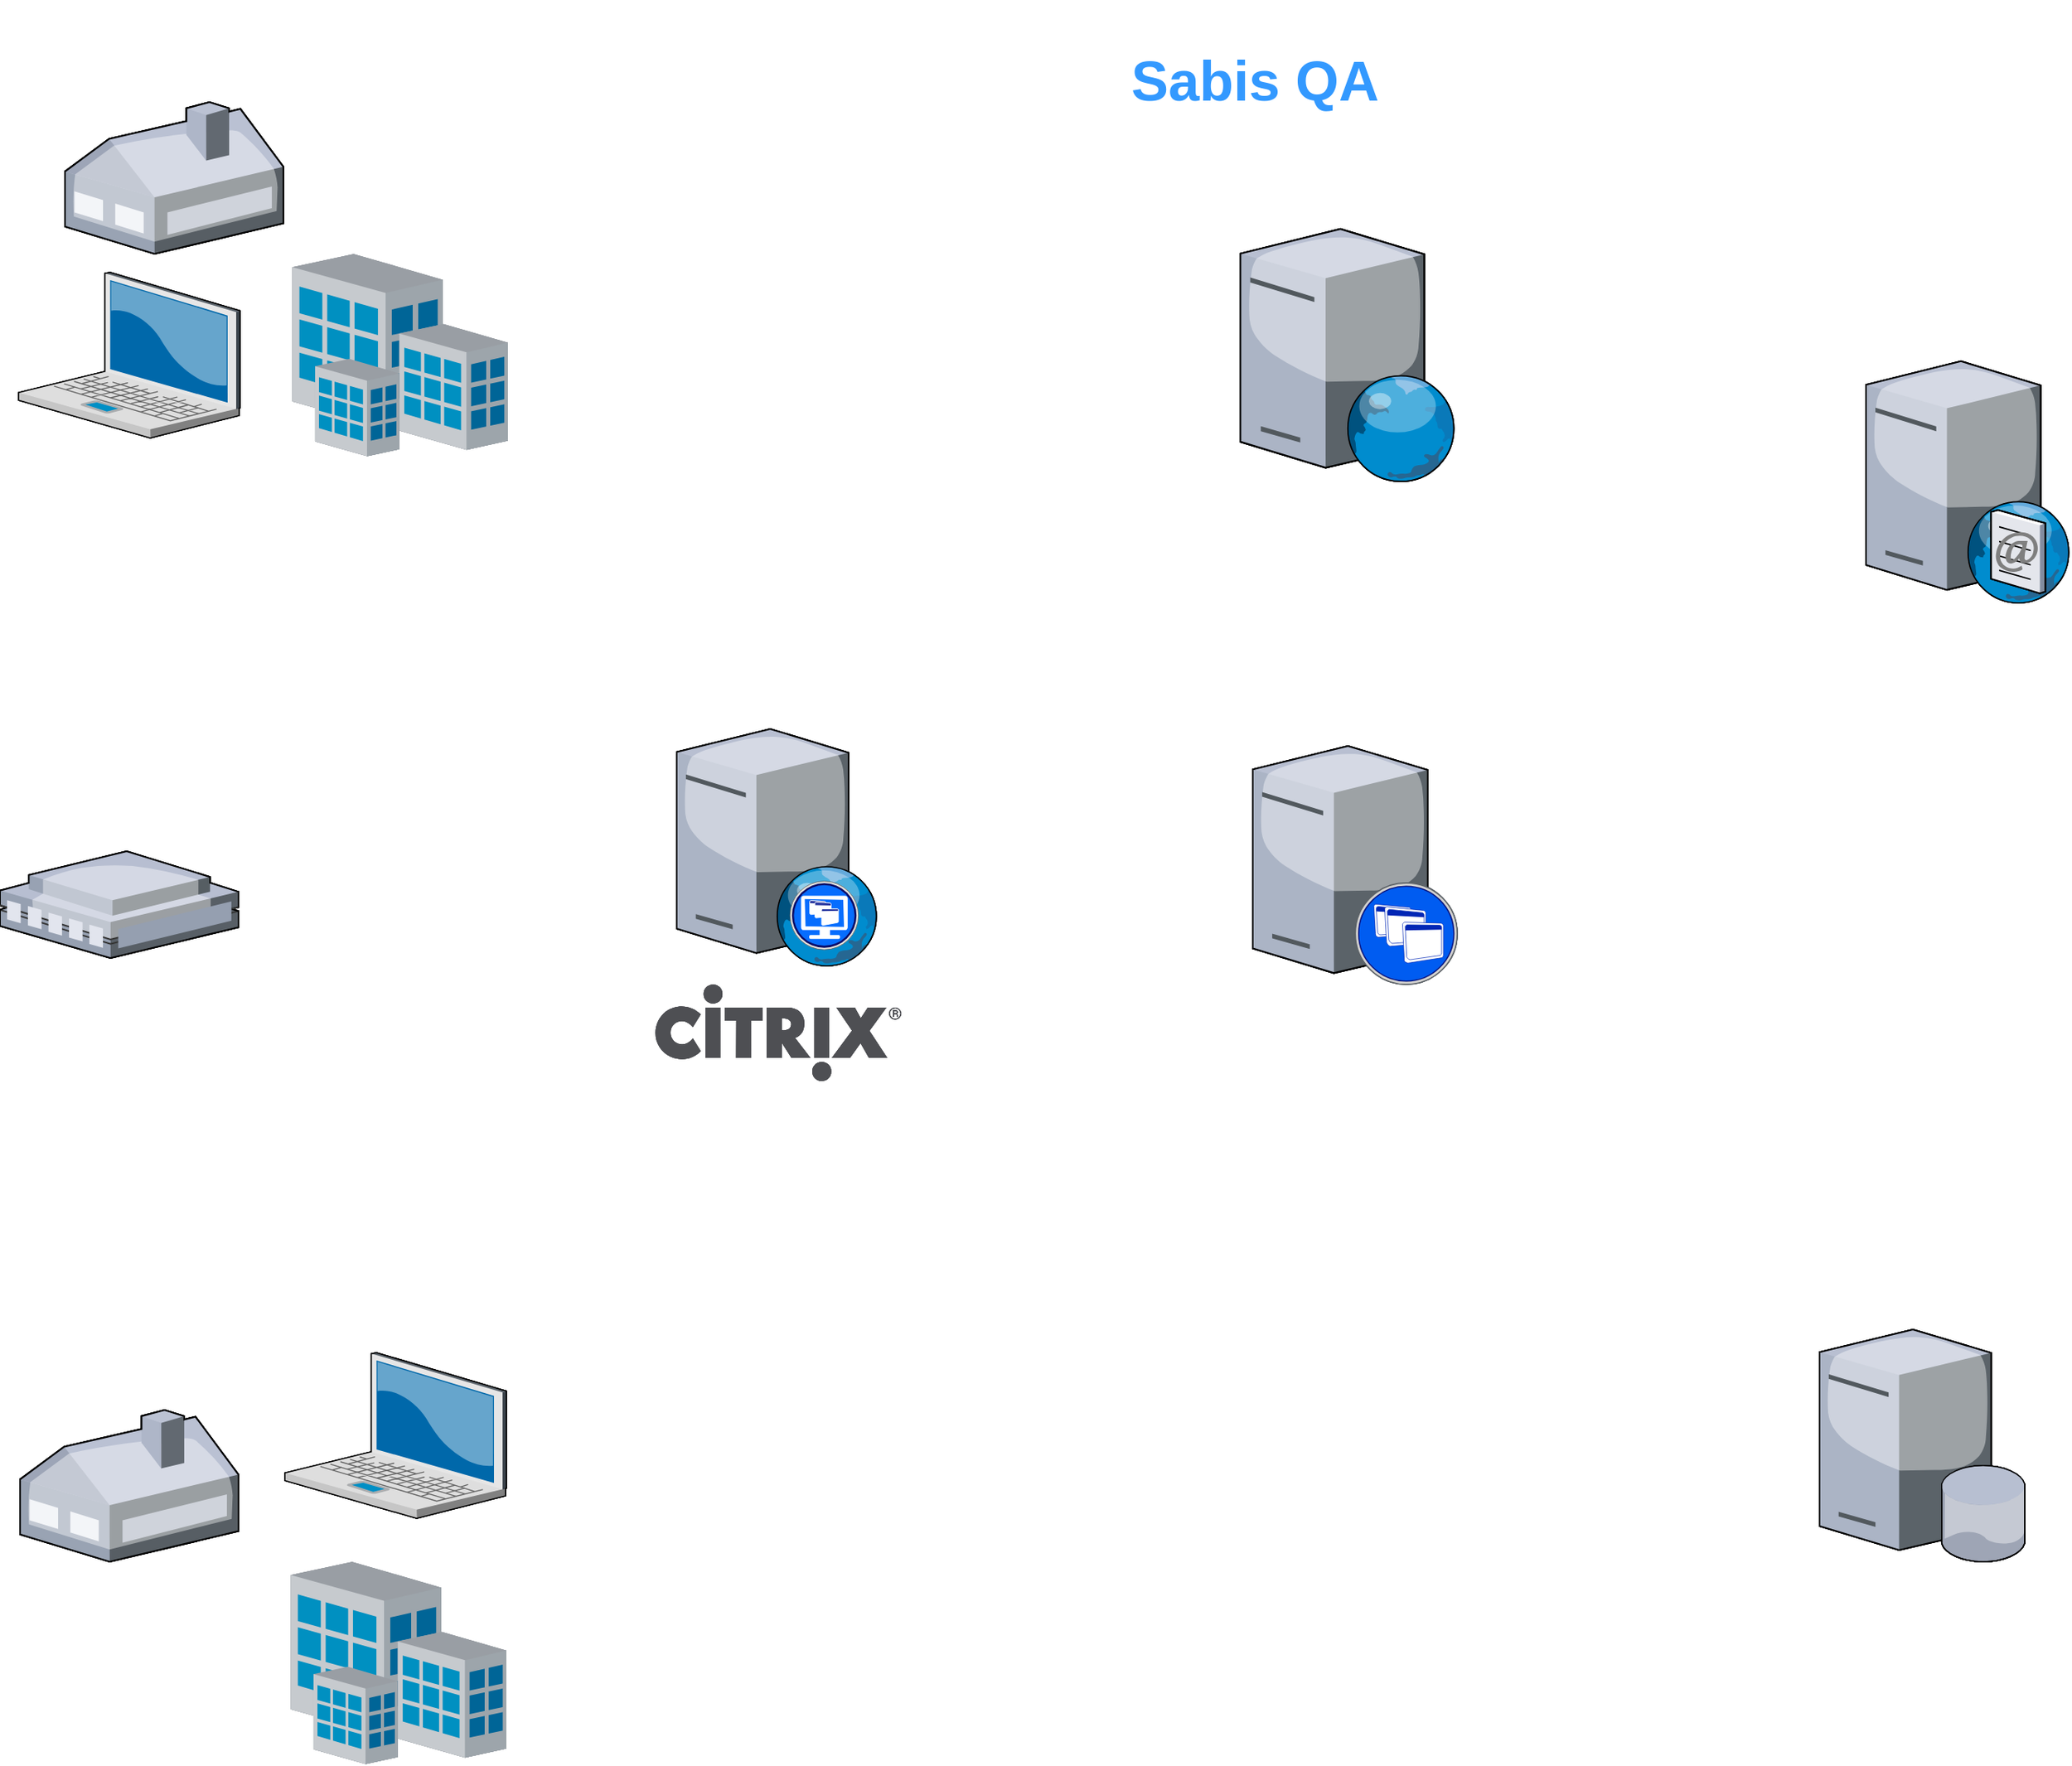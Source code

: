 <mxfile version="11.2.8" type="github" pages="1"><diagram name="Page-1" id="e3a06f82-3646-2815-327d-82caf3d4e204"><mxGraphModel dx="4063" dy="2409" grid="1" gridSize="10" guides="1" tooltips="1" connect="1" arrows="1" fold="1" page="1" pageScale="1.5" pageWidth="1169" pageHeight="826" background="none" math="0" shadow="0"><root><mxCell id="0" style=";html=1;"/><mxCell id="1" style=";html=1;locked=1;" parent="0"/><mxCell id="gjfFA7UyKj4ZtLCHepJM-106" value="&lt;h2&gt;Sabis QA&lt;/h2&gt;" style="text;strokeColor=none;fillColor=none;html=1;fontSize=24;fontStyle=1;verticalAlign=middle;align=center;fontColor=#3399FF;" vertex="1" parent="1"><mxGeometry x="745" y="30" width="260" height="40" as="geometry"/></mxCell><mxCell id="gjfFA7UyKj4ZtLCHepJM-19" value="Grafik" style=";html=1;" parent="0"/><mxCell id="gjfFA7UyKj4ZtLCHepJM-55" value="" style="verticalLabelPosition=bottom;aspect=fixed;html=1;verticalAlign=top;strokeColor=none;shape=mxgraph.citrix.xenapp_server;fillColor=#66B2FF;gradientColor=#0066CC;fontSize=14;" vertex="1" parent="gjfFA7UyKj4ZtLCHepJM-19"><mxGeometry x="874" y="480" width="132" height="154" as="geometry"/></mxCell><mxCell id="gjfFA7UyKj4ZtLCHepJM-57" value="" style="verticalLabelPosition=bottom;aspect=fixed;html=1;verticalAlign=top;strokeColor=none;align=center;outlineConnect=0;shape=mxgraph.citrix.database_server;fontColor=#3399FF;" vertex="1" parent="gjfFA7UyKj4ZtLCHepJM-19"><mxGeometry x="1240" y="857" width="133" height="150" as="geometry"/></mxCell><mxCell id="gjfFA7UyKj4ZtLCHepJM-58" value="" style="verticalLabelPosition=bottom;aspect=fixed;html=1;verticalAlign=top;strokeColor=none;align=center;outlineConnect=0;shape=mxgraph.citrix.smtp_server;fontColor=#3399FF;" vertex="1" parent="gjfFA7UyKj4ZtLCHepJM-19"><mxGeometry x="1270" y="227.5" width="132" height="160" as="geometry"/></mxCell><mxCell id="gjfFA7UyKj4ZtLCHepJM-59" value="" style="verticalLabelPosition=bottom;aspect=fixed;html=1;verticalAlign=top;strokeColor=none;align=center;outlineConnect=0;shape=mxgraph.citrix.web_server;fontColor=#3399FF;" vertex="1" parent="gjfFA7UyKj4ZtLCHepJM-19"><mxGeometry x="866" y="146" width="139" height="163" as="geometry"/></mxCell><mxCell id="gjfFA7UyKj4ZtLCHepJM-60" value="" style="group" vertex="1" connectable="0" parent="gjfFA7UyKj4ZtLCHepJM-19"><mxGeometry x="487" y="469" width="160" height="227.5" as="geometry"/></mxCell><mxCell id="gjfFA7UyKj4ZtLCHepJM-61" value="" style="verticalLabelPosition=bottom;aspect=fixed;html=1;verticalAlign=top;strokeColor=none;align=center;outlineConnect=0;shape=mxgraph.citrix.desktop_web;fontColor=#3399FF;" vertex="1" parent="gjfFA7UyKj4ZtLCHepJM-60"><mxGeometry x="15" width="130" height="153" as="geometry"/></mxCell><mxCell id="gjfFA7UyKj4ZtLCHepJM-62" value="" style="verticalLabelPosition=bottom;aspect=fixed;html=1;verticalAlign=top;strokeColor=none;align=center;outlineConnect=0;shape=mxgraph.citrix.citrix_logo;fillColor=#4E4F53;fontColor=#3399FF;" vertex="1" parent="gjfFA7UyKj4ZtLCHepJM-60"><mxGeometry y="165" width="160" height="62.5" as="geometry"/></mxCell><mxCell id="gjfFA7UyKj4ZtLCHepJM-63" value="" style="verticalLabelPosition=bottom;aspect=fixed;html=1;verticalAlign=top;strokeColor=none;align=center;outlineConnect=0;shape=mxgraph.citrix.remote_office;fontColor=#3399FF;" vertex="1" parent="gjfFA7UyKj4ZtLCHepJM-19"><mxGeometry x="65" y="548" width="154" height="69" as="geometry"/></mxCell><mxCell id="gjfFA7UyKj4ZtLCHepJM-64" value="" style="group" vertex="1" connectable="0" parent="gjfFA7UyKj4ZtLCHepJM-19"><mxGeometry x="78" y="872" width="314" height="266" as="geometry"/></mxCell><mxCell id="gjfFA7UyKj4ZtLCHepJM-65" value="" style="verticalLabelPosition=bottom;aspect=fixed;html=1;verticalAlign=top;strokeColor=none;align=center;outlineConnect=0;shape=mxgraph.citrix.laptop_2;fontColor=#3399FF;" vertex="1" parent="gjfFA7UyKj4ZtLCHepJM-64"><mxGeometry x="171" width="143" height="107" as="geometry"/></mxCell><mxCell id="gjfFA7UyKj4ZtLCHepJM-66" value="" style="verticalLabelPosition=bottom;aspect=fixed;html=1;verticalAlign=top;strokeColor=none;align=center;outlineConnect=0;shape=mxgraph.citrix.home_office;fontColor=#3399FF;" vertex="1" parent="gjfFA7UyKj4ZtLCHepJM-64"><mxGeometry y="37" width="141" height="98" as="geometry"/></mxCell><mxCell id="gjfFA7UyKj4ZtLCHepJM-67" value="" style="verticalLabelPosition=bottom;aspect=fixed;html=1;verticalAlign=top;strokeColor=none;align=center;outlineConnect=0;shape=mxgraph.citrix.site;fontColor=#3399FF;" vertex="1" parent="gjfFA7UyKj4ZtLCHepJM-64"><mxGeometry x="175" y="135" width="139" height="131" as="geometry"/></mxCell><mxCell id="gjfFA7UyKj4ZtLCHepJM-68" value="" style="group" vertex="1" connectable="0" parent="gjfFA7UyKj4ZtLCHepJM-19"><mxGeometry x="77" y="64" width="316" height="229" as="geometry"/></mxCell><mxCell id="gjfFA7UyKj4ZtLCHepJM-69" value="" style="verticalLabelPosition=bottom;aspect=fixed;html=1;verticalAlign=top;strokeColor=none;align=center;outlineConnect=0;shape=mxgraph.citrix.laptop_2;fontColor=#3399FF;" vertex="1" parent="gjfFA7UyKj4ZtLCHepJM-68"><mxGeometry y="110" width="143" height="107" as="geometry"/></mxCell><mxCell id="gjfFA7UyKj4ZtLCHepJM-70" value="" style="verticalLabelPosition=bottom;aspect=fixed;html=1;verticalAlign=top;strokeColor=none;align=center;outlineConnect=0;shape=mxgraph.citrix.home_office;fontColor=#3399FF;" vertex="1" parent="gjfFA7UyKj4ZtLCHepJM-68"><mxGeometry x="30" width="141" height="98" as="geometry"/></mxCell><mxCell id="gjfFA7UyKj4ZtLCHepJM-71" value="" style="verticalLabelPosition=bottom;aspect=fixed;html=1;verticalAlign=top;strokeColor=none;align=center;outlineConnect=0;shape=mxgraph.citrix.site;fontColor=#3399FF;" vertex="1" parent="gjfFA7UyKj4ZtLCHepJM-68"><mxGeometry x="177" y="98" width="139" height="131" as="geometry"/></mxCell><mxCell id="gjfFA7UyKj4ZtLCHepJM-72" value="" style="verticalLabelPosition=bottom;aspect=fixed;html=1;verticalAlign=top;strokeColor=none;shape=mxgraph.citrix.xenapp_server;fillColor=#66B2FF;gradientColor=#0066CC;fontSize=14;" vertex="1" parent="gjfFA7UyKj4ZtLCHepJM-19"><mxGeometry x="874" y="480" width="132" height="154" as="geometry"/></mxCell><mxCell id="gjfFA7UyKj4ZtLCHepJM-74" value="" style="verticalLabelPosition=bottom;aspect=fixed;html=1;verticalAlign=top;strokeColor=none;align=center;outlineConnect=0;shape=mxgraph.citrix.database_server;fontColor=#3399FF;" vertex="1" parent="gjfFA7UyKj4ZtLCHepJM-19"><mxGeometry x="1240" y="857" width="133" height="150" as="geometry"/></mxCell><mxCell id="gjfFA7UyKj4ZtLCHepJM-75" value="" style="verticalLabelPosition=bottom;aspect=fixed;html=1;verticalAlign=top;strokeColor=none;align=center;outlineConnect=0;shape=mxgraph.citrix.smtp_server;fontColor=#3399FF;" vertex="1" parent="gjfFA7UyKj4ZtLCHepJM-19"><mxGeometry x="1270" y="227.5" width="132" height="160" as="geometry"/></mxCell><mxCell id="gjfFA7UyKj4ZtLCHepJM-76" value="" style="verticalLabelPosition=bottom;aspect=fixed;html=1;verticalAlign=top;strokeColor=none;align=center;outlineConnect=0;shape=mxgraph.citrix.web_server;fontColor=#3399FF;" vertex="1" parent="gjfFA7UyKj4ZtLCHepJM-19"><mxGeometry x="866" y="146" width="139" height="163" as="geometry"/></mxCell><mxCell id="gjfFA7UyKj4ZtLCHepJM-77" value="" style="group" vertex="1" connectable="0" parent="gjfFA7UyKj4ZtLCHepJM-19"><mxGeometry x="487" y="469" width="160" height="227.5" as="geometry"/></mxCell><mxCell id="gjfFA7UyKj4ZtLCHepJM-78" value="" style="verticalLabelPosition=bottom;aspect=fixed;html=1;verticalAlign=top;strokeColor=none;align=center;outlineConnect=0;shape=mxgraph.citrix.desktop_web;fontColor=#3399FF;" vertex="1" parent="gjfFA7UyKj4ZtLCHepJM-77"><mxGeometry x="15" width="130" height="153" as="geometry"/></mxCell><mxCell id="gjfFA7UyKj4ZtLCHepJM-79" value="" style="verticalLabelPosition=bottom;aspect=fixed;html=1;verticalAlign=top;strokeColor=none;align=center;outlineConnect=0;shape=mxgraph.citrix.citrix_logo;fillColor=#4E4F53;fontColor=#3399FF;" vertex="1" parent="gjfFA7UyKj4ZtLCHepJM-77"><mxGeometry y="165" width="160" height="62.5" as="geometry"/></mxCell><mxCell id="gjfFA7UyKj4ZtLCHepJM-80" value="" style="verticalLabelPosition=bottom;aspect=fixed;html=1;verticalAlign=top;strokeColor=none;align=center;outlineConnect=0;shape=mxgraph.citrix.remote_office;fontColor=#3399FF;" vertex="1" parent="gjfFA7UyKj4ZtLCHepJM-19"><mxGeometry x="65" y="548" width="154" height="69" as="geometry"/></mxCell><mxCell id="gjfFA7UyKj4ZtLCHepJM-81" value="" style="group" vertex="1" connectable="0" parent="gjfFA7UyKj4ZtLCHepJM-19"><mxGeometry x="78" y="872" width="314" height="266" as="geometry"/></mxCell><mxCell id="gjfFA7UyKj4ZtLCHepJM-82" value="" style="verticalLabelPosition=bottom;aspect=fixed;html=1;verticalAlign=top;strokeColor=none;align=center;outlineConnect=0;shape=mxgraph.citrix.laptop_2;fontColor=#3399FF;" vertex="1" parent="gjfFA7UyKj4ZtLCHepJM-81"><mxGeometry x="171" width="143" height="107" as="geometry"/></mxCell><mxCell id="gjfFA7UyKj4ZtLCHepJM-83" value="" style="verticalLabelPosition=bottom;aspect=fixed;html=1;verticalAlign=top;strokeColor=none;align=center;outlineConnect=0;shape=mxgraph.citrix.home_office;fontColor=#3399FF;" vertex="1" parent="gjfFA7UyKj4ZtLCHepJM-81"><mxGeometry y="37" width="141" height="98" as="geometry"/></mxCell><mxCell id="gjfFA7UyKj4ZtLCHepJM-84" value="" style="verticalLabelPosition=bottom;aspect=fixed;html=1;verticalAlign=top;strokeColor=none;align=center;outlineConnect=0;shape=mxgraph.citrix.site;fontColor=#3399FF;" vertex="1" parent="gjfFA7UyKj4ZtLCHepJM-81"><mxGeometry x="175" y="135" width="139" height="131" as="geometry"/></mxCell><mxCell id="gjfFA7UyKj4ZtLCHepJM-85" value="" style="group" vertex="1" connectable="0" parent="gjfFA7UyKj4ZtLCHepJM-19"><mxGeometry x="77" y="64" width="316" height="229" as="geometry"/></mxCell><mxCell id="gjfFA7UyKj4ZtLCHepJM-86" value="" style="verticalLabelPosition=bottom;aspect=fixed;html=1;verticalAlign=top;strokeColor=none;align=center;outlineConnect=0;shape=mxgraph.citrix.laptop_2;fontColor=#3399FF;" vertex="1" parent="gjfFA7UyKj4ZtLCHepJM-85"><mxGeometry y="110" width="143" height="107" as="geometry"/></mxCell><mxCell id="gjfFA7UyKj4ZtLCHepJM-87" value="" style="verticalLabelPosition=bottom;aspect=fixed;html=1;verticalAlign=top;strokeColor=none;align=center;outlineConnect=0;shape=mxgraph.citrix.home_office;fontColor=#3399FF;" vertex="1" parent="gjfFA7UyKj4ZtLCHepJM-85"><mxGeometry x="30" width="141" height="98" as="geometry"/></mxCell><mxCell id="gjfFA7UyKj4ZtLCHepJM-88" value="" style="verticalLabelPosition=bottom;aspect=fixed;html=1;verticalAlign=top;strokeColor=none;align=center;outlineConnect=0;shape=mxgraph.citrix.site;fontColor=#3399FF;" vertex="1" parent="gjfFA7UyKj4ZtLCHepJM-85"><mxGeometry x="177" y="98" width="139" height="131" as="geometry"/></mxCell><mxCell id="gjfFA7UyKj4ZtLCHepJM-89" value="" style="verticalLabelPosition=bottom;aspect=fixed;html=1;verticalAlign=top;strokeColor=none;shape=mxgraph.citrix.xenapp_server;fillColor=#66B2FF;gradientColor=#0066CC;fontSize=14;" vertex="1" parent="gjfFA7UyKj4ZtLCHepJM-19"><mxGeometry x="874" y="480" width="132" height="154" as="geometry"/></mxCell><mxCell id="gjfFA7UyKj4ZtLCHepJM-90" value="" style="verticalLabelPosition=bottom;aspect=fixed;html=1;verticalAlign=top;strokeColor=none;align=center;outlineConnect=0;shape=mxgraph.citrix.database_server;fontColor=#3399FF;" vertex="1" parent="gjfFA7UyKj4ZtLCHepJM-19"><mxGeometry x="1240" y="857" width="133" height="150" as="geometry"/></mxCell><mxCell id="gjfFA7UyKj4ZtLCHepJM-91" value="" style="verticalLabelPosition=bottom;aspect=fixed;html=1;verticalAlign=top;strokeColor=none;align=center;outlineConnect=0;shape=mxgraph.citrix.smtp_server;fontColor=#3399FF;" vertex="1" parent="gjfFA7UyKj4ZtLCHepJM-19"><mxGeometry x="1270" y="227.5" width="132" height="160" as="geometry"/></mxCell><mxCell id="gjfFA7UyKj4ZtLCHepJM-92" value="" style="verticalLabelPosition=bottom;aspect=fixed;html=1;verticalAlign=top;strokeColor=none;align=center;outlineConnect=0;shape=mxgraph.citrix.web_server;fontColor=#3399FF;" vertex="1" parent="gjfFA7UyKj4ZtLCHepJM-19"><mxGeometry x="866" y="146" width="139" height="163" as="geometry"/></mxCell><mxCell id="gjfFA7UyKj4ZtLCHepJM-93" value="" style="group" vertex="1" connectable="0" parent="gjfFA7UyKj4ZtLCHepJM-19"><mxGeometry x="487" y="469" width="160" height="227.5" as="geometry"/></mxCell><mxCell id="gjfFA7UyKj4ZtLCHepJM-94" value="" style="verticalLabelPosition=bottom;aspect=fixed;html=1;verticalAlign=top;strokeColor=none;align=center;outlineConnect=0;shape=mxgraph.citrix.desktop_web;fontColor=#3399FF;" vertex="1" parent="gjfFA7UyKj4ZtLCHepJM-93"><mxGeometry x="15" width="130" height="153" as="geometry"/></mxCell><mxCell id="gjfFA7UyKj4ZtLCHepJM-95" value="" style="verticalLabelPosition=bottom;aspect=fixed;html=1;verticalAlign=top;strokeColor=none;align=center;outlineConnect=0;shape=mxgraph.citrix.citrix_logo;fillColor=#4E4F53;fontColor=#3399FF;" vertex="1" parent="gjfFA7UyKj4ZtLCHepJM-93"><mxGeometry y="165" width="160" height="62.5" as="geometry"/></mxCell><mxCell id="gjfFA7UyKj4ZtLCHepJM-96" value="" style="verticalLabelPosition=bottom;aspect=fixed;html=1;verticalAlign=top;strokeColor=none;align=center;outlineConnect=0;shape=mxgraph.citrix.remote_office;fontColor=#3399FF;" vertex="1" parent="gjfFA7UyKj4ZtLCHepJM-19"><mxGeometry x="65" y="548" width="154" height="69" as="geometry"/></mxCell><mxCell id="gjfFA7UyKj4ZtLCHepJM-97" value="" style="group" vertex="1" connectable="0" parent="gjfFA7UyKj4ZtLCHepJM-19"><mxGeometry x="78" y="872" width="314" height="266" as="geometry"/></mxCell><mxCell id="gjfFA7UyKj4ZtLCHepJM-98" value="" style="verticalLabelPosition=bottom;aspect=fixed;html=1;verticalAlign=top;strokeColor=none;align=center;outlineConnect=0;shape=mxgraph.citrix.laptop_2;fontColor=#3399FF;" vertex="1" parent="gjfFA7UyKj4ZtLCHepJM-97"><mxGeometry x="171" width="143" height="107" as="geometry"/></mxCell><mxCell id="gjfFA7UyKj4ZtLCHepJM-99" value="" style="verticalLabelPosition=bottom;aspect=fixed;html=1;verticalAlign=top;strokeColor=none;align=center;outlineConnect=0;shape=mxgraph.citrix.home_office;fontColor=#3399FF;" vertex="1" parent="gjfFA7UyKj4ZtLCHepJM-97"><mxGeometry y="37" width="141" height="98" as="geometry"/></mxCell><mxCell id="gjfFA7UyKj4ZtLCHepJM-100" value="" style="verticalLabelPosition=bottom;aspect=fixed;html=1;verticalAlign=top;strokeColor=none;align=center;outlineConnect=0;shape=mxgraph.citrix.site;fontColor=#3399FF;" vertex="1" parent="gjfFA7UyKj4ZtLCHepJM-97"><mxGeometry x="175" y="135" width="139" height="131" as="geometry"/></mxCell><mxCell id="gjfFA7UyKj4ZtLCHepJM-101" value="" style="group" vertex="1" connectable="0" parent="gjfFA7UyKj4ZtLCHepJM-19"><mxGeometry x="77" y="64" width="316" height="229" as="geometry"/></mxCell><mxCell id="gjfFA7UyKj4ZtLCHepJM-102" value="" style="verticalLabelPosition=bottom;aspect=fixed;html=1;verticalAlign=top;strokeColor=none;align=center;outlineConnect=0;shape=mxgraph.citrix.laptop_2;fontColor=#3399FF;" vertex="1" parent="gjfFA7UyKj4ZtLCHepJM-101"><mxGeometry y="110" width="143" height="107" as="geometry"/></mxCell><mxCell id="gjfFA7UyKj4ZtLCHepJM-103" value="" style="verticalLabelPosition=bottom;aspect=fixed;html=1;verticalAlign=top;strokeColor=none;align=center;outlineConnect=0;shape=mxgraph.citrix.home_office;fontColor=#3399FF;" vertex="1" parent="gjfFA7UyKj4ZtLCHepJM-101"><mxGeometry x="30" width="141" height="98" as="geometry"/></mxCell><mxCell id="gjfFA7UyKj4ZtLCHepJM-104" value="" style="verticalLabelPosition=bottom;aspect=fixed;html=1;verticalAlign=top;strokeColor=none;align=center;outlineConnect=0;shape=mxgraph.citrix.site;fontColor=#3399FF;" vertex="1" parent="gjfFA7UyKj4ZtLCHepJM-101"><mxGeometry x="177" y="98" width="139" height="131" as="geometry"/></mxCell></root></mxGraphModel></diagram></mxfile>